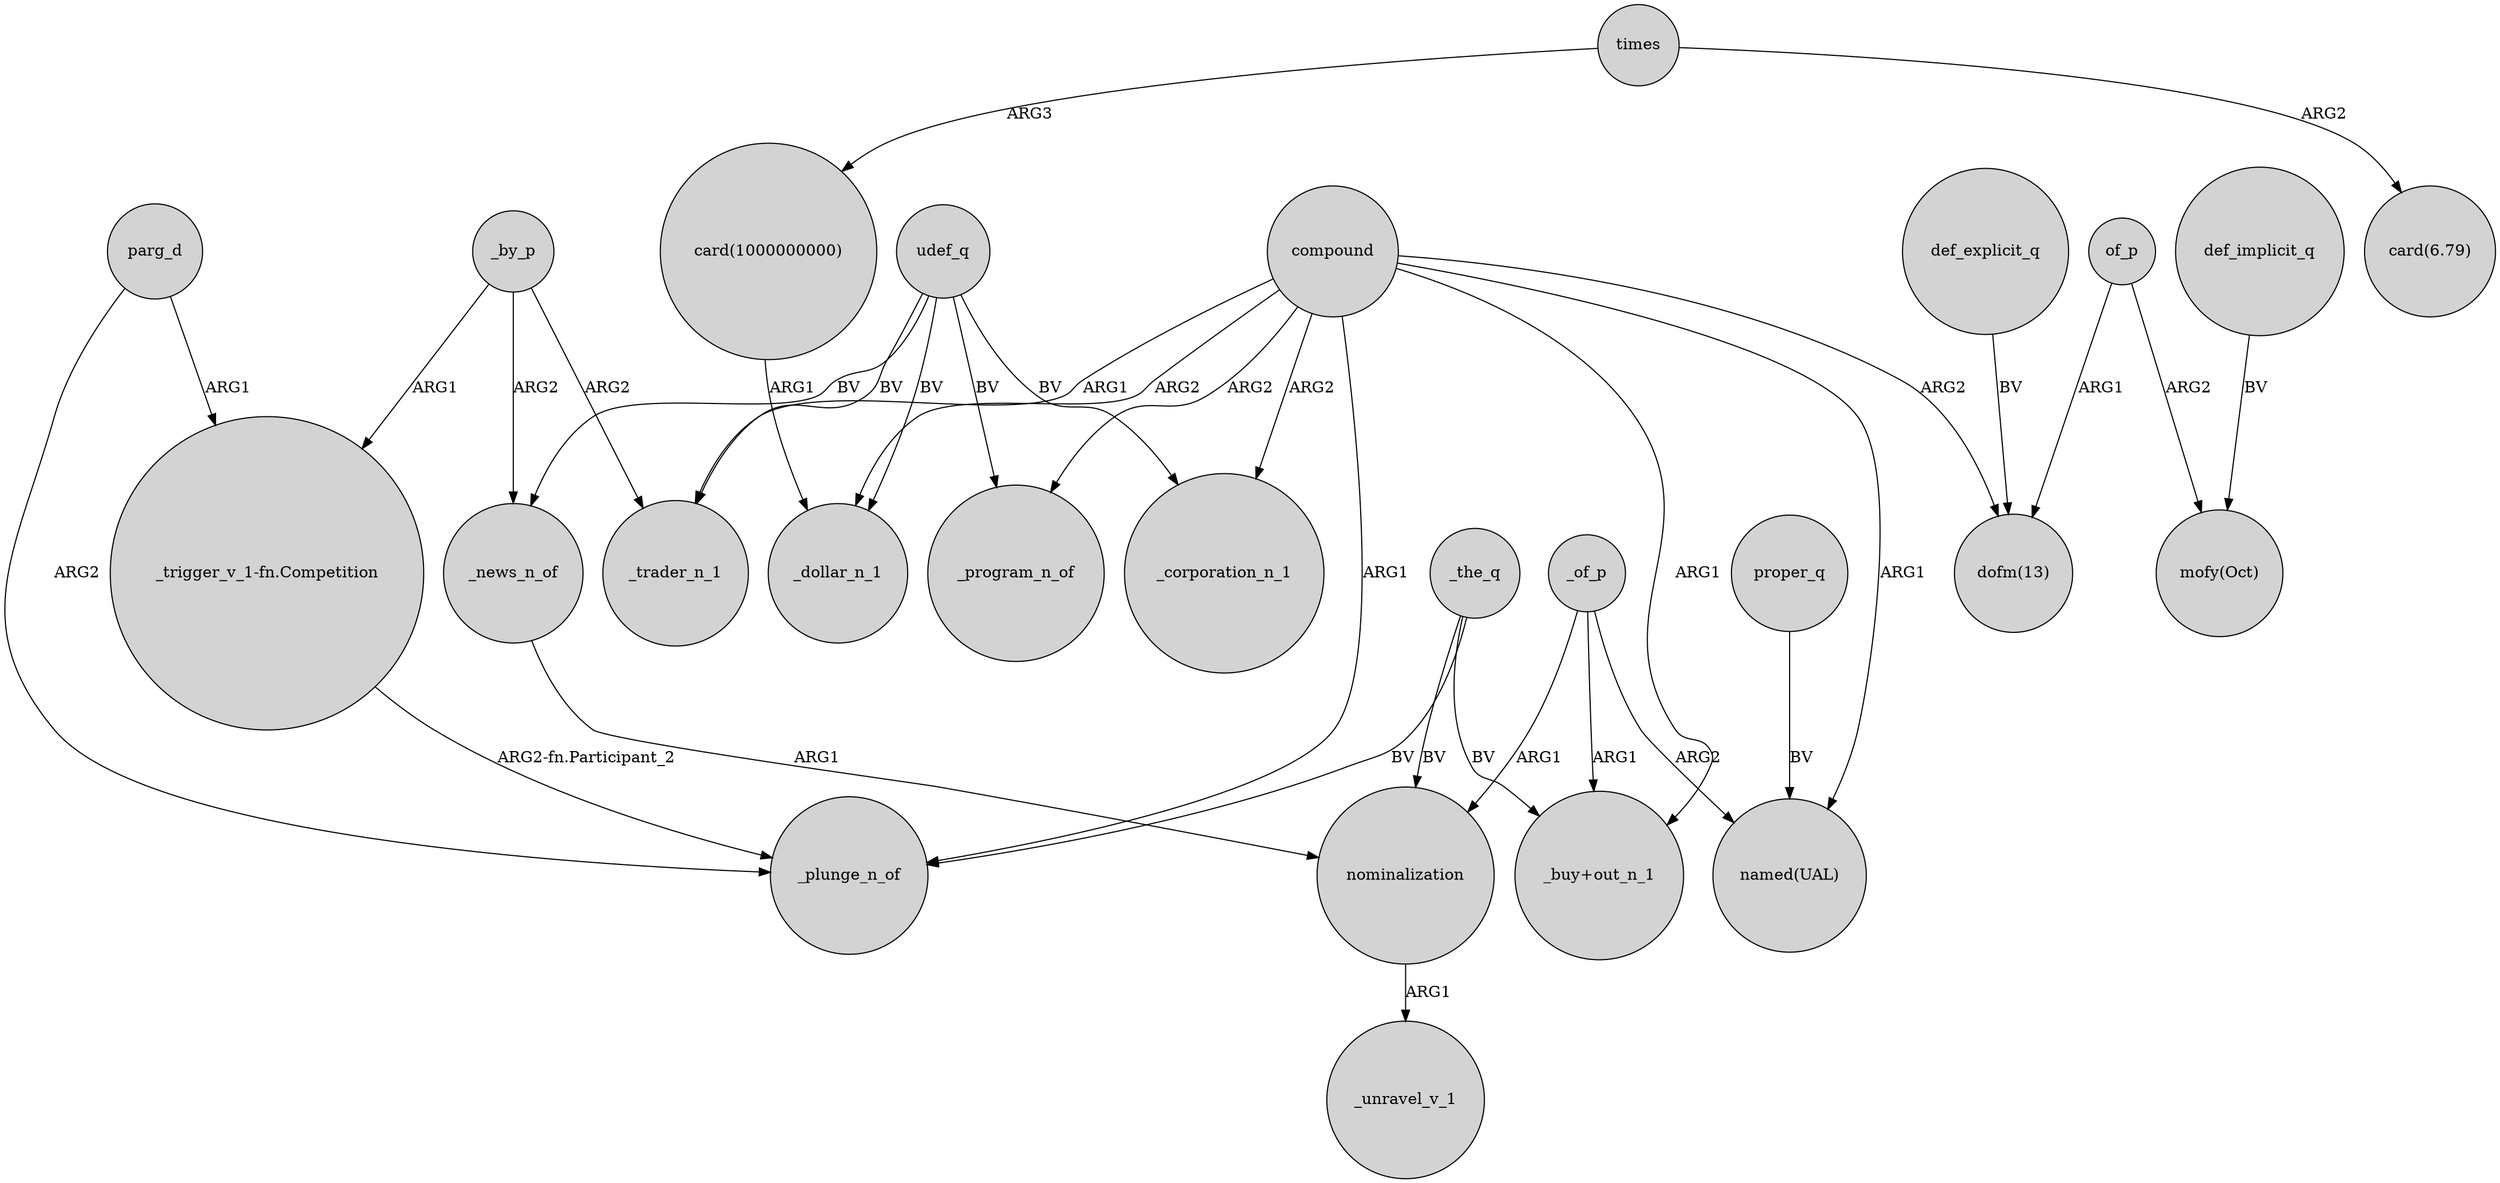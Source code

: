 digraph {
	node [shape=circle style=filled]
	"card(1000000000)" -> _dollar_n_1 [label=ARG1]
	_the_q -> nominalization [label=BV]
	udef_q -> _news_n_of [label=BV]
	compound -> "named(UAL)" [label=ARG1]
	compound -> _plunge_n_of [label=ARG1]
	times -> "card(6.79)" [label=ARG2]
	_of_p -> "_buy+out_n_1" [label=ARG1]
	_of_p -> nominalization [label=ARG1]
	compound -> _trader_n_1 [label=ARG1]
	of_p -> "mofy(Oct)" [label=ARG2]
	_by_p -> _trader_n_1 [label=ARG2]
	compound -> _dollar_n_1 [label=ARG2]
	def_explicit_q -> "dofm(13)" [label=BV]
	times -> "card(1000000000)" [label=ARG3]
	of_p -> "dofm(13)" [label=ARG1]
	_by_p -> _news_n_of [label=ARG2]
	udef_q -> _program_n_of [label=BV]
	proper_q -> "named(UAL)" [label=BV]
	_by_p -> "_trigger_v_1-fn.Competition" [label=ARG1]
	compound -> _program_n_of [label=ARG2]
	udef_q -> _trader_n_1 [label=BV]
	compound -> "dofm(13)" [label=ARG2]
	parg_d -> "_trigger_v_1-fn.Competition" [label=ARG1]
	"_trigger_v_1-fn.Competition" -> _plunge_n_of [label="ARG2-fn.Participant_2"]
	udef_q -> _dollar_n_1 [label=BV]
	parg_d -> _plunge_n_of [label=ARG2]
	def_implicit_q -> "mofy(Oct)" [label=BV]
	compound -> _corporation_n_1 [label=ARG2]
	udef_q -> _corporation_n_1 [label=BV]
	compound -> "_buy+out_n_1" [label=ARG1]
	_the_q -> _plunge_n_of [label=BV]
	_the_q -> "_buy+out_n_1" [label=BV]
	nominalization -> _unravel_v_1 [label=ARG1]
	_news_n_of -> nominalization [label=ARG1]
	_of_p -> "named(UAL)" [label=ARG2]
}

